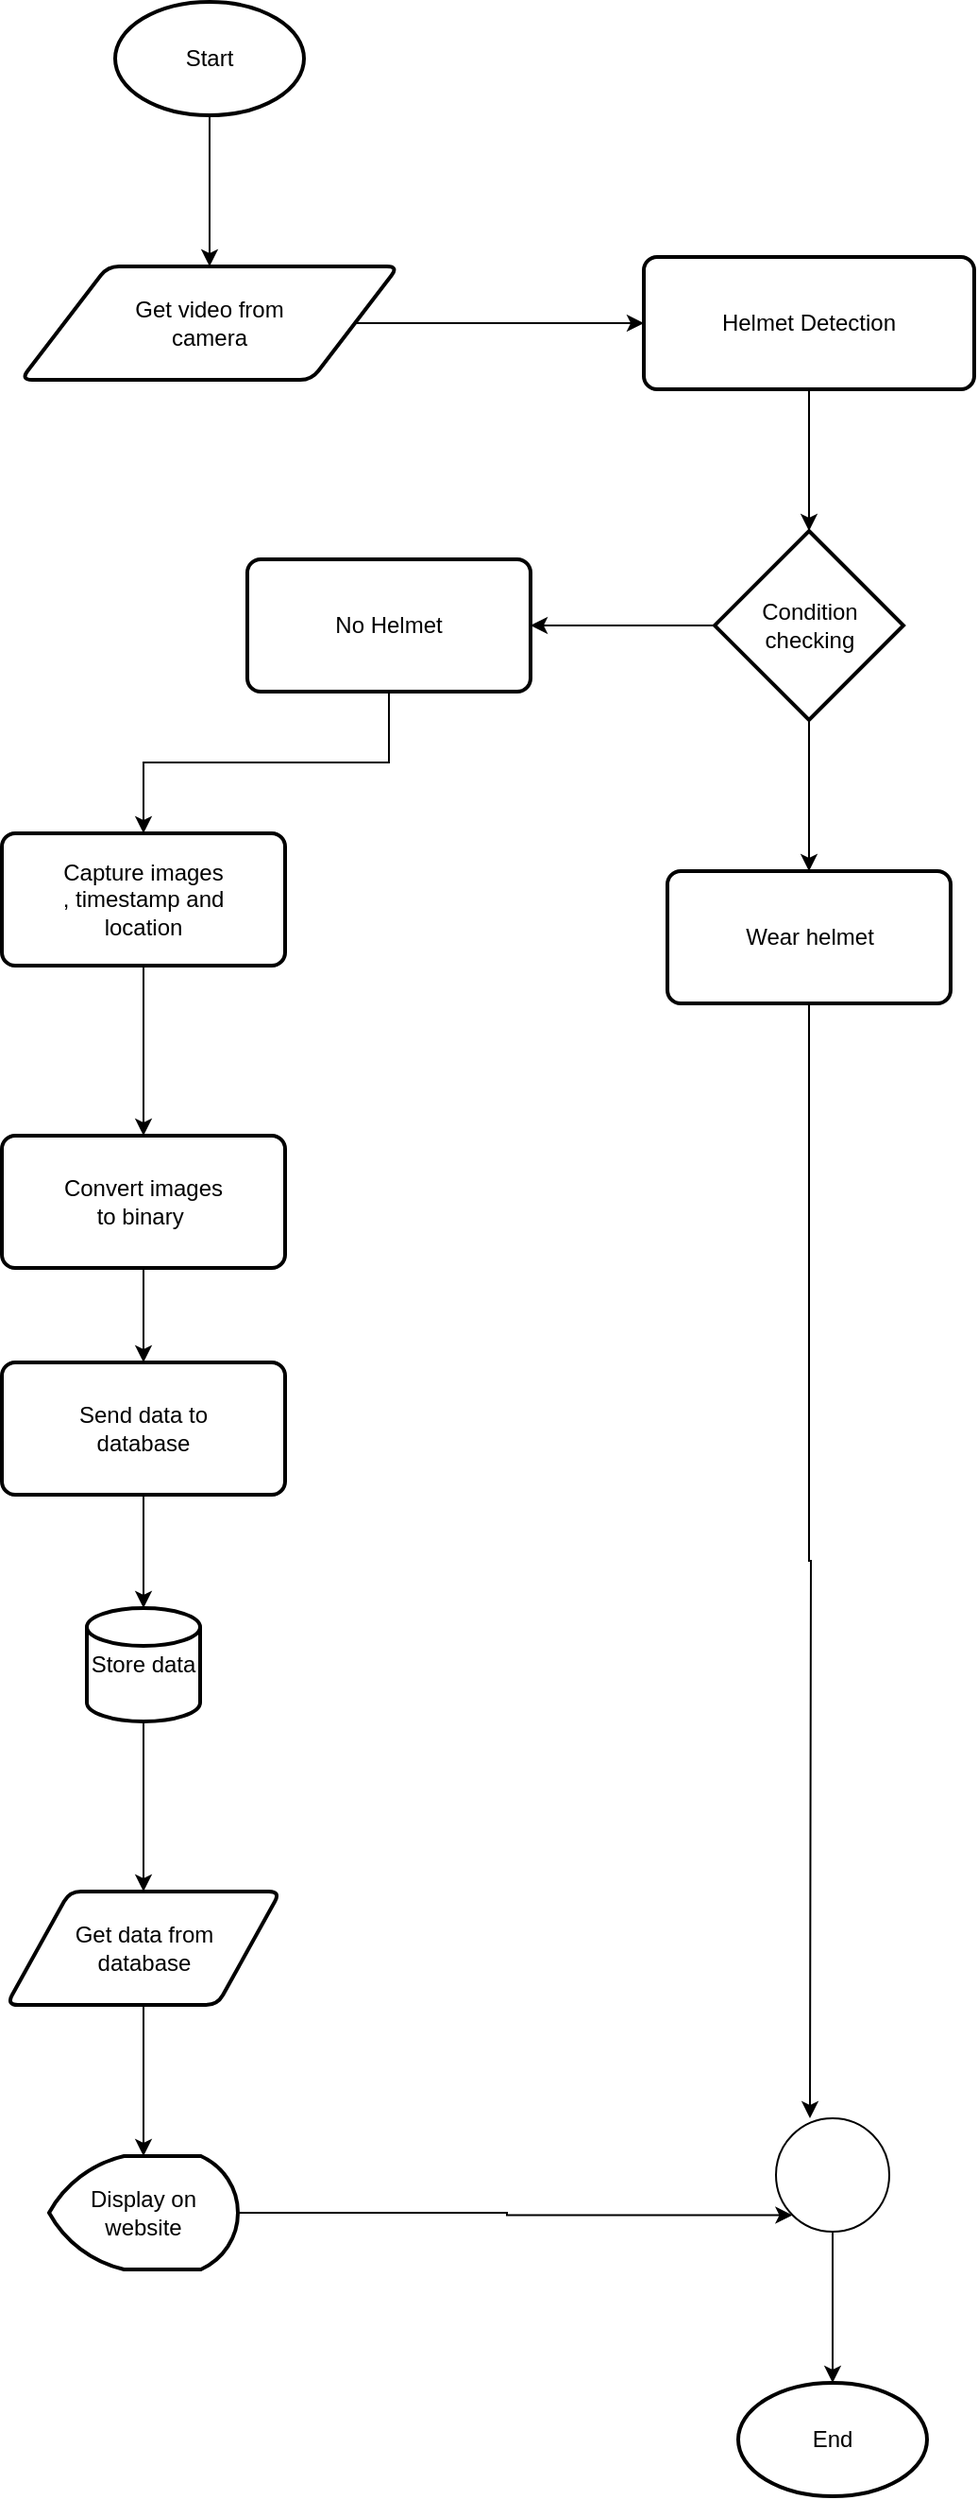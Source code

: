 <mxfile version="20.2.2" type="device"><diagram id="JgZh00rNx9p2QMy_GXlL" name="Page-1"><mxGraphModel dx="1483" dy="781" grid="1" gridSize="10" guides="1" tooltips="1" connect="1" arrows="1" fold="1" page="1" pageScale="1" pageWidth="1169" pageHeight="1654" math="0" shadow="0"><root><mxCell id="0"/><mxCell id="1" parent="0"/><mxCell id="4LLnVcTRgyk_FEtSCv3z-4" value="" style="edgeStyle=orthogonalEdgeStyle;rounded=0;orthogonalLoop=1;jettySize=auto;html=1;" edge="1" parent="1" source="4LLnVcTRgyk_FEtSCv3z-1" target="4LLnVcTRgyk_FEtSCv3z-2"><mxGeometry relative="1" as="geometry"/></mxCell><mxCell id="4LLnVcTRgyk_FEtSCv3z-1" value="Start" style="strokeWidth=2;html=1;shape=mxgraph.flowchart.start_1;whiteSpace=wrap;" vertex="1" parent="1"><mxGeometry x="460" y="10" width="100" height="60" as="geometry"/></mxCell><mxCell id="4LLnVcTRgyk_FEtSCv3z-7" style="edgeStyle=orthogonalEdgeStyle;rounded=0;orthogonalLoop=1;jettySize=auto;html=1;entryX=0;entryY=0.5;entryDx=0;entryDy=0;" edge="1" parent="1" source="4LLnVcTRgyk_FEtSCv3z-2" target="4LLnVcTRgyk_FEtSCv3z-3"><mxGeometry relative="1" as="geometry"/></mxCell><mxCell id="4LLnVcTRgyk_FEtSCv3z-2" value="Get video from&lt;br&gt;camera" style="shape=parallelogram;html=1;strokeWidth=2;perimeter=parallelogramPerimeter;whiteSpace=wrap;rounded=1;arcSize=12;size=0.23;" vertex="1" parent="1"><mxGeometry x="410" y="150" width="200" height="60" as="geometry"/></mxCell><mxCell id="4LLnVcTRgyk_FEtSCv3z-9" style="edgeStyle=orthogonalEdgeStyle;rounded=0;orthogonalLoop=1;jettySize=auto;html=1;entryX=0.5;entryY=0;entryDx=0;entryDy=0;entryPerimeter=0;" edge="1" parent="1" source="4LLnVcTRgyk_FEtSCv3z-3" target="4LLnVcTRgyk_FEtSCv3z-8"><mxGeometry relative="1" as="geometry"/></mxCell><mxCell id="4LLnVcTRgyk_FEtSCv3z-3" value="Helmet Detection" style="rounded=1;whiteSpace=wrap;html=1;absoluteArcSize=1;arcSize=14;strokeWidth=2;" vertex="1" parent="1"><mxGeometry x="740" y="145" width="175" height="70" as="geometry"/></mxCell><mxCell id="4LLnVcTRgyk_FEtSCv3z-11" style="edgeStyle=orthogonalEdgeStyle;rounded=0;orthogonalLoop=1;jettySize=auto;html=1;entryX=1;entryY=0.5;entryDx=0;entryDy=0;" edge="1" parent="1" source="4LLnVcTRgyk_FEtSCv3z-8" target="4LLnVcTRgyk_FEtSCv3z-10"><mxGeometry relative="1" as="geometry"/></mxCell><mxCell id="4LLnVcTRgyk_FEtSCv3z-20" value="" style="edgeStyle=orthogonalEdgeStyle;rounded=0;orthogonalLoop=1;jettySize=auto;html=1;" edge="1" parent="1" source="4LLnVcTRgyk_FEtSCv3z-8" target="4LLnVcTRgyk_FEtSCv3z-12"><mxGeometry relative="1" as="geometry"/></mxCell><mxCell id="4LLnVcTRgyk_FEtSCv3z-8" value="Condition&lt;br&gt;checking" style="strokeWidth=2;html=1;shape=mxgraph.flowchart.decision;whiteSpace=wrap;" vertex="1" parent="1"><mxGeometry x="777.5" y="290" width="100" height="100" as="geometry"/></mxCell><mxCell id="4LLnVcTRgyk_FEtSCv3z-21" style="edgeStyle=orthogonalEdgeStyle;rounded=0;orthogonalLoop=1;jettySize=auto;html=1;entryX=0.5;entryY=0;entryDx=0;entryDy=0;" edge="1" parent="1" source="4LLnVcTRgyk_FEtSCv3z-10" target="4LLnVcTRgyk_FEtSCv3z-14"><mxGeometry relative="1" as="geometry"/></mxCell><mxCell id="4LLnVcTRgyk_FEtSCv3z-10" value="No Helmet" style="rounded=1;whiteSpace=wrap;html=1;absoluteArcSize=1;arcSize=14;strokeWidth=2;" vertex="1" parent="1"><mxGeometry x="530" y="305" width="150" height="70" as="geometry"/></mxCell><mxCell id="4LLnVcTRgyk_FEtSCv3z-41" style="edgeStyle=orthogonalEdgeStyle;rounded=0;orthogonalLoop=1;jettySize=auto;html=1;" edge="1" parent="1" source="4LLnVcTRgyk_FEtSCv3z-12"><mxGeometry relative="1" as="geometry"><mxPoint x="828" y="1130" as="targetPoint"/></mxGeometry></mxCell><mxCell id="4LLnVcTRgyk_FEtSCv3z-12" value="Wear helmet" style="rounded=1;whiteSpace=wrap;html=1;absoluteArcSize=1;arcSize=14;strokeWidth=2;" vertex="1" parent="1"><mxGeometry x="752.5" y="470" width="150" height="70" as="geometry"/></mxCell><mxCell id="4LLnVcTRgyk_FEtSCv3z-17" style="edgeStyle=orthogonalEdgeStyle;rounded=0;orthogonalLoop=1;jettySize=auto;html=1;" edge="1" parent="1" source="4LLnVcTRgyk_FEtSCv3z-14"><mxGeometry relative="1" as="geometry"><mxPoint x="475" y="610" as="targetPoint"/></mxGeometry></mxCell><mxCell id="4LLnVcTRgyk_FEtSCv3z-14" value="Capture images&lt;br&gt;, timestamp and&lt;br&gt;location" style="rounded=1;whiteSpace=wrap;html=1;absoluteArcSize=1;arcSize=14;strokeWidth=2;" vertex="1" parent="1"><mxGeometry x="400" y="450" width="150" height="70" as="geometry"/></mxCell><mxCell id="4LLnVcTRgyk_FEtSCv3z-31" value="" style="edgeStyle=orthogonalEdgeStyle;rounded=0;orthogonalLoop=1;jettySize=auto;html=1;" edge="1" parent="1" source="4LLnVcTRgyk_FEtSCv3z-16" target="4LLnVcTRgyk_FEtSCv3z-30"><mxGeometry relative="1" as="geometry"/></mxCell><mxCell id="4LLnVcTRgyk_FEtSCv3z-16" value="Convert images&lt;br&gt;to binary&amp;nbsp;" style="rounded=1;whiteSpace=wrap;html=1;absoluteArcSize=1;arcSize=14;strokeWidth=2;" vertex="1" parent="1"><mxGeometry x="400" y="610" width="150" height="70" as="geometry"/></mxCell><mxCell id="4LLnVcTRgyk_FEtSCv3z-38" value="" style="edgeStyle=orthogonalEdgeStyle;rounded=0;orthogonalLoop=1;jettySize=auto;html=1;" edge="1" parent="1" source="4LLnVcTRgyk_FEtSCv3z-18" target="4LLnVcTRgyk_FEtSCv3z-35"><mxGeometry relative="1" as="geometry"/></mxCell><mxCell id="4LLnVcTRgyk_FEtSCv3z-18" value="Store data" style="strokeWidth=2;html=1;shape=mxgraph.flowchart.database;whiteSpace=wrap;" vertex="1" parent="1"><mxGeometry x="445" y="860" width="60" height="60" as="geometry"/></mxCell><mxCell id="4LLnVcTRgyk_FEtSCv3z-27" value="End" style="strokeWidth=2;html=1;shape=mxgraph.flowchart.start_1;whiteSpace=wrap;" vertex="1" parent="1"><mxGeometry x="790" y="1270" width="100" height="60" as="geometry"/></mxCell><mxCell id="4LLnVcTRgyk_FEtSCv3z-42" style="edgeStyle=orthogonalEdgeStyle;rounded=0;orthogonalLoop=1;jettySize=auto;html=1;entryX=0.145;entryY=0.855;entryDx=0;entryDy=0;entryPerimeter=0;" edge="1" parent="1" source="4LLnVcTRgyk_FEtSCv3z-29" target="4LLnVcTRgyk_FEtSCv3z-40"><mxGeometry relative="1" as="geometry"/></mxCell><mxCell id="4LLnVcTRgyk_FEtSCv3z-29" value="Display on&lt;br&gt;website" style="strokeWidth=2;html=1;shape=mxgraph.flowchart.display;whiteSpace=wrap;" vertex="1" parent="1"><mxGeometry x="425" y="1150" width="100" height="60" as="geometry"/></mxCell><mxCell id="4LLnVcTRgyk_FEtSCv3z-34" value="" style="edgeStyle=orthogonalEdgeStyle;rounded=0;orthogonalLoop=1;jettySize=auto;html=1;" edge="1" parent="1" source="4LLnVcTRgyk_FEtSCv3z-30" target="4LLnVcTRgyk_FEtSCv3z-18"><mxGeometry relative="1" as="geometry"/></mxCell><mxCell id="4LLnVcTRgyk_FEtSCv3z-30" value="Send data to&lt;br&gt;database" style="rounded=1;whiteSpace=wrap;html=1;absoluteArcSize=1;arcSize=14;strokeWidth=2;" vertex="1" parent="1"><mxGeometry x="400" y="730" width="150" height="70" as="geometry"/></mxCell><mxCell id="4LLnVcTRgyk_FEtSCv3z-39" value="" style="edgeStyle=orthogonalEdgeStyle;rounded=0;orthogonalLoop=1;jettySize=auto;html=1;" edge="1" parent="1" source="4LLnVcTRgyk_FEtSCv3z-35" target="4LLnVcTRgyk_FEtSCv3z-29"><mxGeometry relative="1" as="geometry"/></mxCell><mxCell id="4LLnVcTRgyk_FEtSCv3z-35" value="Get data from&lt;br&gt;database" style="shape=parallelogram;html=1;strokeWidth=2;perimeter=parallelogramPerimeter;whiteSpace=wrap;rounded=1;arcSize=12;size=0.23;" vertex="1" parent="1"><mxGeometry x="402.5" y="1010" width="145" height="60" as="geometry"/></mxCell><mxCell id="4LLnVcTRgyk_FEtSCv3z-43" value="" style="edgeStyle=orthogonalEdgeStyle;rounded=0;orthogonalLoop=1;jettySize=auto;html=1;" edge="1" parent="1" source="4LLnVcTRgyk_FEtSCv3z-40" target="4LLnVcTRgyk_FEtSCv3z-27"><mxGeometry relative="1" as="geometry"/></mxCell><mxCell id="4LLnVcTRgyk_FEtSCv3z-40" value="" style="verticalLabelPosition=bottom;verticalAlign=top;html=1;shape=mxgraph.flowchart.on-page_reference;" vertex="1" parent="1"><mxGeometry x="810" y="1130" width="60" height="60" as="geometry"/></mxCell></root></mxGraphModel></diagram></mxfile>
